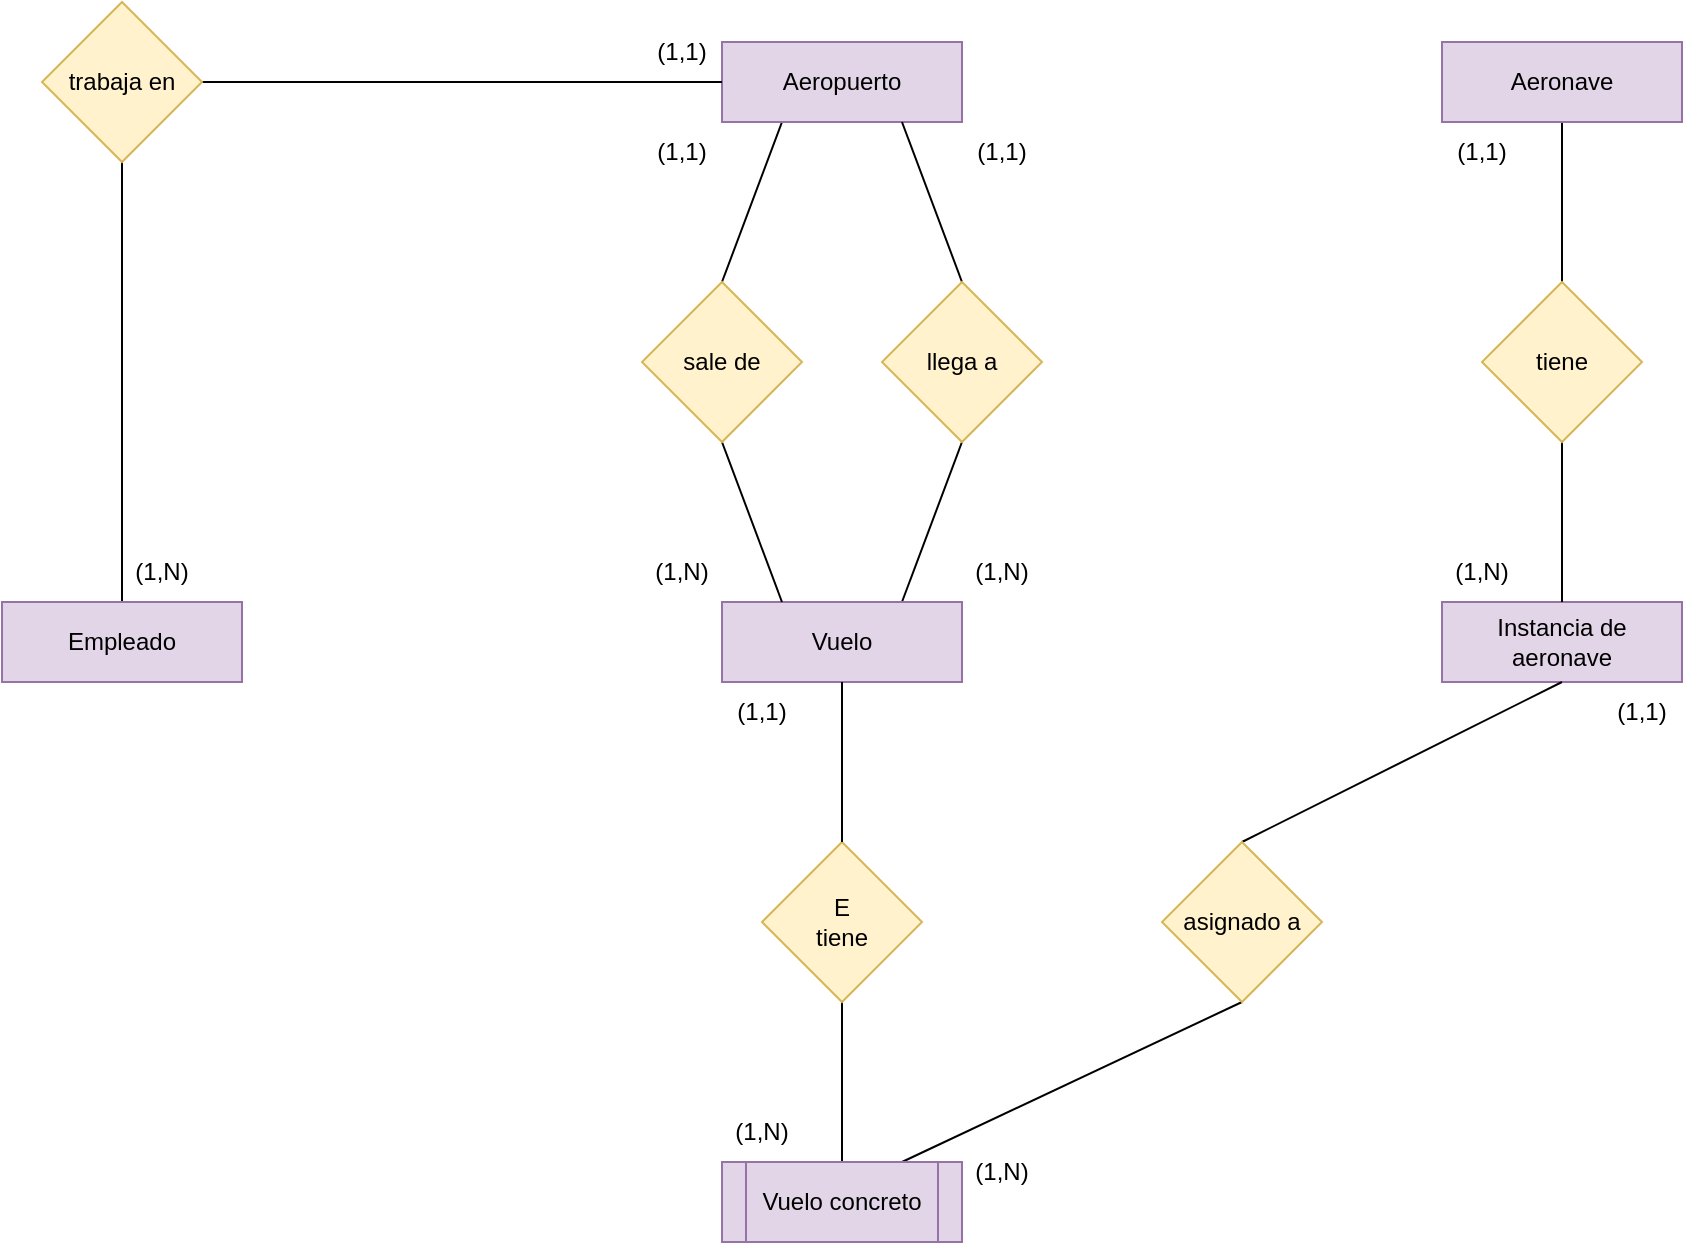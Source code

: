 <mxfile>
    <diagram id="6gfDzhR8UG0JMTbnyaS-" name="Page-1">
        <mxGraphModel dx="2306" dy="736" grid="1" gridSize="10" guides="1" tooltips="1" connect="1" arrows="1" fold="1" page="1" pageScale="1" pageWidth="850" pageHeight="1100" math="0" shadow="0">
            <root>
                <mxCell id="0"/>
                <mxCell id="1" parent="0"/>
                <mxCell id="235" style="edgeStyle=none;html=1;exitX=0.5;exitY=1;exitDx=0;exitDy=0;entryX=0;entryY=0.5;entryDx=0;entryDy=0;endArrow=none;endFill=0;startArrow=none;" parent="1" edge="1">
                    <mxGeometry relative="1" as="geometry">
                        <mxPoint x="-220" y="460" as="sourcePoint"/>
                        <mxPoint x="-220" y="460" as="targetPoint"/>
                    </mxGeometry>
                </mxCell>
                <mxCell id="242" style="edgeStyle=none;html=1;exitX=0.25;exitY=1;exitDx=0;exitDy=0;endArrow=none;endFill=0;entryX=0.5;entryY=0;entryDx=0;entryDy=0;" parent="1" source="27" target="296" edge="1">
                    <mxGeometry relative="1" as="geometry">
                        <mxPoint x="-310" y="420" as="targetPoint"/>
                    </mxGeometry>
                </mxCell>
                <mxCell id="27" value="Aeropuerto" style="rounded=0;whiteSpace=wrap;html=1;fillColor=#e1d5e7;strokeColor=#9673a6;" parent="1" vertex="1">
                    <mxGeometry x="-280" y="320" width="120" height="40" as="geometry"/>
                </mxCell>
                <mxCell id="256" style="edgeStyle=none;html=1;exitX=0.5;exitY=1;exitDx=0;exitDy=0;entryX=0.5;entryY=0;entryDx=0;entryDy=0;endArrow=none;endFill=0;" parent="1" source="28" edge="1" target="307">
                    <mxGeometry relative="1" as="geometry">
                        <mxPoint x="-220" y="880" as="targetPoint"/>
                    </mxGeometry>
                </mxCell>
                <mxCell id="28" value="&lt;div&gt;E&lt;/div&gt;tiene" style="rhombus;whiteSpace=wrap;html=1;fillColor=#fff2cc;strokeColor=#d6b656;" parent="1" vertex="1">
                    <mxGeometry x="-260" y="720" width="80" height="80" as="geometry"/>
                </mxCell>
                <mxCell id="300" style="edgeStyle=none;html=1;exitX=0.75;exitY=0;exitDx=0;exitDy=0;entryX=0.5;entryY=1;entryDx=0;entryDy=0;endArrow=none;endFill=0;" parent="1" source="147" target="298" edge="1">
                    <mxGeometry relative="1" as="geometry"/>
                </mxCell>
                <mxCell id="147" value="Vuelo" style="rounded=0;whiteSpace=wrap;html=1;fillColor=#e1d5e7;strokeColor=#9673a6;" parent="1" vertex="1">
                    <mxGeometry x="-280" y="600" width="120" height="40" as="geometry"/>
                </mxCell>
                <mxCell id="158" style="edgeStyle=none;html=1;exitX=0.5;exitY=0;exitDx=0;exitDy=0;entryX=0.5;entryY=1;entryDx=0;entryDy=0;endArrow=none;endFill=0;" parent="1" source="28" target="147" edge="1">
                    <mxGeometry relative="1" as="geometry">
                        <mxPoint x="-180" y="680" as="sourcePoint"/>
                    </mxGeometry>
                </mxCell>
                <mxCell id="271" style="edgeStyle=none;html=1;exitX=0.75;exitY=0;exitDx=0;exitDy=0;entryX=0.5;entryY=1;entryDx=0;entryDy=0;endArrow=none;endFill=0;" parent="1" target="270" edge="1" source="307">
                    <mxGeometry relative="1" as="geometry">
                        <mxPoint x="-190" y="880" as="sourcePoint"/>
                    </mxGeometry>
                </mxCell>
                <mxCell id="214" value="(1,1)" style="text;html=1;strokeColor=none;fillColor=none;align=center;verticalAlign=middle;whiteSpace=wrap;rounded=0;" parent="1" vertex="1">
                    <mxGeometry x="-280" y="640" width="40" height="30" as="geometry"/>
                </mxCell>
                <mxCell id="294" style="edgeStyle=none;html=1;exitX=0.5;exitY=0;exitDx=0;exitDy=0;endArrow=none;endFill=0;" parent="1" source="226" target="293" edge="1">
                    <mxGeometry relative="1" as="geometry"/>
                </mxCell>
                <mxCell id="226" value="Empleado" style="rounded=0;whiteSpace=wrap;html=1;fillColor=#e1d5e7;strokeColor=#9673a6;" parent="1" vertex="1">
                    <mxGeometry x="-640" y="600" width="120" height="40" as="geometry"/>
                </mxCell>
                <mxCell id="227" value="Instancia de aeronave" style="rounded=0;whiteSpace=wrap;html=1;fillColor=#e1d5e7;strokeColor=#9673a6;" parent="1" vertex="1">
                    <mxGeometry x="80" y="600" width="120" height="40" as="geometry"/>
                </mxCell>
                <mxCell id="232" style="edgeStyle=none;html=1;exitX=0.5;exitY=1;exitDx=0;exitDy=0;entryX=0.5;entryY=0;entryDx=0;entryDy=0;endArrow=none;endFill=0;" parent="1" source="230" target="227" edge="1">
                    <mxGeometry relative="1" as="geometry"/>
                </mxCell>
                <mxCell id="292" style="edgeStyle=none;html=1;exitX=0.5;exitY=0;exitDx=0;exitDy=0;entryX=0.5;entryY=1;entryDx=0;entryDy=0;strokeColor=default;endArrow=none;endFill=0;" parent="1" source="230" target="291" edge="1">
                    <mxGeometry relative="1" as="geometry"/>
                </mxCell>
                <mxCell id="230" value="tiene" style="rhombus;whiteSpace=wrap;html=1;fillColor=#fff2cc;strokeColor=#d6b656;" parent="1" vertex="1">
                    <mxGeometry x="100" y="440" width="80" height="80" as="geometry"/>
                </mxCell>
                <mxCell id="236" style="edgeStyle=none;html=1;exitX=0.5;exitY=1;exitDx=0;exitDy=0;entryX=0.25;entryY=0;entryDx=0;entryDy=0;endArrow=none;endFill=0;" parent="1" source="296" target="147" edge="1">
                    <mxGeometry relative="1" as="geometry">
                        <mxPoint x="-220" y="600" as="targetPoint"/>
                        <mxPoint x="-220" y="500" as="sourcePoint"/>
                    </mxGeometry>
                </mxCell>
                <mxCell id="243" value="(1,1)" style="text;html=1;strokeColor=none;fillColor=none;align=center;verticalAlign=middle;whiteSpace=wrap;rounded=0;" parent="1" vertex="1">
                    <mxGeometry x="-320" y="360" width="40" height="30" as="geometry"/>
                </mxCell>
                <mxCell id="245" value="(1,N)" style="text;html=1;strokeColor=none;fillColor=none;align=center;verticalAlign=middle;whiteSpace=wrap;rounded=0;" parent="1" vertex="1">
                    <mxGeometry x="-580" y="570" width="40" height="30" as="geometry"/>
                </mxCell>
                <mxCell id="246" value="(1,N)" style="text;html=1;strokeColor=none;fillColor=none;align=center;verticalAlign=middle;whiteSpace=wrap;rounded=0;" parent="1" vertex="1">
                    <mxGeometry x="-320" y="570" width="40" height="30" as="geometry"/>
                </mxCell>
                <mxCell id="269" value="(1,1)" style="text;html=1;strokeColor=none;fillColor=none;align=center;verticalAlign=middle;whiteSpace=wrap;rounded=0;" parent="1" vertex="1">
                    <mxGeometry x="-320" y="310" width="40" height="30" as="geometry"/>
                </mxCell>
                <mxCell id="272" style="edgeStyle=none;html=1;exitX=0.5;exitY=0;exitDx=0;exitDy=0;entryX=0.5;entryY=1;entryDx=0;entryDy=0;endArrow=none;endFill=0;" parent="1" source="270" target="227" edge="1">
                    <mxGeometry relative="1" as="geometry"/>
                </mxCell>
                <mxCell id="270" value="asignado a" style="rhombus;whiteSpace=wrap;html=1;fillColor=#fff2cc;strokeColor=#d6b656;" parent="1" vertex="1">
                    <mxGeometry x="-60" y="720" width="80" height="80" as="geometry"/>
                </mxCell>
                <mxCell id="274" value="(1,N)" style="text;html=1;strokeColor=none;fillColor=none;align=center;verticalAlign=middle;whiteSpace=wrap;rounded=0;" parent="1" vertex="1">
                    <mxGeometry x="-160" y="870" width="40" height="30" as="geometry"/>
                </mxCell>
                <mxCell id="291" value="Aeronave" style="rounded=0;whiteSpace=wrap;html=1;fillColor=#e1d5e7;strokeColor=#9673a6;" parent="1" vertex="1">
                    <mxGeometry x="80" y="320" width="120" height="40" as="geometry"/>
                </mxCell>
                <mxCell id="295" style="edgeStyle=none;html=1;exitX=1;exitY=0.5;exitDx=0;exitDy=0;entryX=1;entryY=1;entryDx=0;entryDy=0;endArrow=none;endFill=0;" parent="1" source="293" target="269" edge="1">
                    <mxGeometry relative="1" as="geometry"/>
                </mxCell>
                <mxCell id="293" value="trabaja en" style="rhombus;whiteSpace=wrap;html=1;fillColor=#fff2cc;strokeColor=#d6b656;" parent="1" vertex="1">
                    <mxGeometry x="-620" y="300" width="80" height="80" as="geometry"/>
                </mxCell>
                <mxCell id="296" value="sale de" style="rhombus;whiteSpace=wrap;html=1;fillColor=#fff2cc;strokeColor=#d6b656;" parent="1" vertex="1">
                    <mxGeometry x="-320" y="440" width="80" height="80" as="geometry"/>
                </mxCell>
                <mxCell id="299" style="edgeStyle=none;html=1;exitX=0.5;exitY=0;exitDx=0;exitDy=0;entryX=0.75;entryY=1;entryDx=0;entryDy=0;endArrow=none;endFill=0;" parent="1" source="298" target="27" edge="1">
                    <mxGeometry relative="1" as="geometry"/>
                </mxCell>
                <mxCell id="298" value="llega a" style="rhombus;whiteSpace=wrap;html=1;fillColor=#fff2cc;strokeColor=#d6b656;" parent="1" vertex="1">
                    <mxGeometry x="-200" y="440" width="80" height="80" as="geometry"/>
                </mxCell>
                <mxCell id="301" value="(1,N)" style="text;html=1;strokeColor=none;fillColor=none;align=center;verticalAlign=middle;whiteSpace=wrap;rounded=0;" parent="1" vertex="1">
                    <mxGeometry x="-160" y="570" width="40" height="30" as="geometry"/>
                </mxCell>
                <mxCell id="302" value="(1,1)" style="text;html=1;strokeColor=none;fillColor=none;align=center;verticalAlign=middle;whiteSpace=wrap;rounded=0;" parent="1" vertex="1">
                    <mxGeometry x="-160" y="360" width="40" height="30" as="geometry"/>
                </mxCell>
                <mxCell id="303" value="(1,N)" style="text;html=1;strokeColor=none;fillColor=none;align=center;verticalAlign=middle;whiteSpace=wrap;rounded=0;" parent="1" vertex="1">
                    <mxGeometry x="-280" y="850" width="40" height="30" as="geometry"/>
                </mxCell>
                <mxCell id="304" value="(1,1)" style="text;html=1;strokeColor=none;fillColor=none;align=center;verticalAlign=middle;whiteSpace=wrap;rounded=0;" parent="1" vertex="1">
                    <mxGeometry x="80" y="360" width="40" height="30" as="geometry"/>
                </mxCell>
                <mxCell id="305" value="(1,N)" style="text;html=1;strokeColor=none;fillColor=none;align=center;verticalAlign=middle;whiteSpace=wrap;rounded=0;" parent="1" vertex="1">
                    <mxGeometry x="80" y="570" width="40" height="30" as="geometry"/>
                </mxCell>
                <mxCell id="306" value="(1,1)" style="text;html=1;strokeColor=none;fillColor=none;align=center;verticalAlign=middle;whiteSpace=wrap;rounded=0;" parent="1" vertex="1">
                    <mxGeometry x="160" y="640" width="40" height="30" as="geometry"/>
                </mxCell>
                <mxCell id="307" value="Vuelo concreto" style="shape=process;whiteSpace=wrap;html=1;backgroundOutline=1;fillColor=#e1d5e7;strokeColor=#9673a6;" vertex="1" parent="1">
                    <mxGeometry x="-280" y="880" width="120" height="40" as="geometry"/>
                </mxCell>
            </root>
        </mxGraphModel>
    </diagram>
</mxfile>